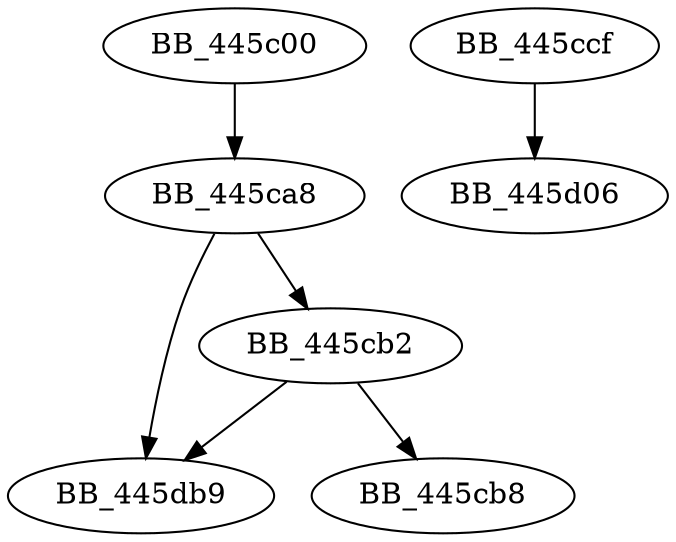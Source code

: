 DiGraph sub_445C00{
BB_445c00->BB_445ca8
BB_445ca8->BB_445cb2
BB_445ca8->BB_445db9
BB_445cb2->BB_445cb8
BB_445cb2->BB_445db9
BB_445ccf->BB_445d06
}
